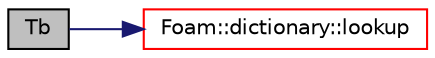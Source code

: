 digraph "Tb"
{
  bgcolor="transparent";
  edge [fontname="Helvetica",fontsize="10",labelfontname="Helvetica",labelfontsize="10"];
  node [fontname="Helvetica",fontsize="10",shape=record];
  rankdir="LR";
  Node2736 [label="Tb",height=0.2,width=0.4,color="black", fillcolor="grey75", style="filled", fontcolor="black"];
  Node2736 -> Node2737 [color="midnightblue",fontsize="10",style="solid",fontname="Helvetica"];
  Node2737 [label="Foam::dictionary::lookup",height=0.2,width=0.4,color="red",URL="$a27129.html#a6a0727fa523e48977e27348663def509",tooltip="Find and return an entry data stream. "];
}
